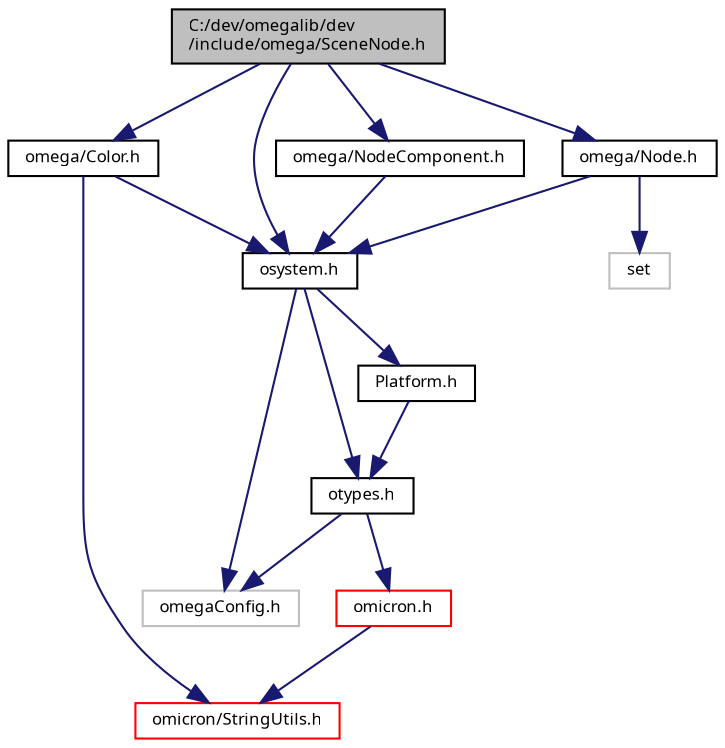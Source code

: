 digraph "C:/dev/omegalib/dev/include/omega/SceneNode.h"
{
  bgcolor="transparent";
  edge [fontname="FreeSans.ttf",fontsize="8",labelfontname="FreeSans.ttf",labelfontsize="8"];
  node [fontname="FreeSans.ttf",fontsize="8",shape=record];
  Node1 [label="C:/dev/omegalib/dev\l/include/omega/SceneNode.h",height=0.2,width=0.4,color="black", fillcolor="grey75", style="filled", fontcolor="black"];
  Node1 -> Node2 [color="midnightblue",fontsize="8",style="solid",fontname="FreeSans.ttf"];
  Node2 [label="osystem.h",height=0.2,width=0.4,color="black",URL="$include_2omega_2osystem_8h.html"];
  Node2 -> Node3 [color="midnightblue",fontsize="8",style="solid",fontname="FreeSans.ttf"];
  Node3 [label="omegaConfig.h",height=0.2,width=0.4,color="grey75"];
  Node2 -> Node4 [color="midnightblue",fontsize="8",style="solid",fontname="FreeSans.ttf"];
  Node4 [label="otypes.h",height=0.2,width=0.4,color="black",URL="$include_2omega_2otypes_8h.html"];
  Node4 -> Node3 [color="midnightblue",fontsize="8",style="solid",fontname="FreeSans.ttf"];
  Node4 -> Node5 [color="midnightblue",fontsize="8",style="solid",fontname="FreeSans.ttf"];
  Node5 [label="omicron.h",height=0.2,width=0.4,color="red",URL="$omicron_8h.html"];
  Node5 -> Node6 [color="midnightblue",fontsize="8",style="solid",fontname="FreeSans.ttf"];
  Node6 [label="omicron/StringUtils.h",height=0.2,width=0.4,color="red",URL="$_string_utils_8h.html"];
  Node2 -> Node7 [color="midnightblue",fontsize="8",style="solid",fontname="FreeSans.ttf"];
  Node7 [label="Platform.h",height=0.2,width=0.4,color="black",URL="$_platform_8h.html"];
  Node7 -> Node4 [color="midnightblue",fontsize="8",style="solid",fontname="FreeSans.ttf"];
  Node1 -> Node8 [color="midnightblue",fontsize="8",style="solid",fontname="FreeSans.ttf"];
  Node8 [label="omega/NodeComponent.h",height=0.2,width=0.4,color="black",URL="$_node_component_8h.html"];
  Node8 -> Node2 [color="midnightblue",fontsize="8",style="solid",fontname="FreeSans.ttf"];
  Node1 -> Node9 [color="midnightblue",fontsize="8",style="solid",fontname="FreeSans.ttf"];
  Node9 [label="omega/Node.h",height=0.2,width=0.4,color="black",URL="$_node_8h.html"];
  Node9 -> Node10 [color="midnightblue",fontsize="8",style="solid",fontname="FreeSans.ttf"];
  Node10 [label="set",height=0.2,width=0.4,color="grey75"];
  Node9 -> Node2 [color="midnightblue",fontsize="8",style="solid",fontname="FreeSans.ttf"];
  Node1 -> Node11 [color="midnightblue",fontsize="8",style="solid",fontname="FreeSans.ttf"];
  Node11 [label="omega/Color.h",height=0.2,width=0.4,color="black",URL="$_color_8h.html"];
  Node11 -> Node2 [color="midnightblue",fontsize="8",style="solid",fontname="FreeSans.ttf"];
  Node11 -> Node6 [color="midnightblue",fontsize="8",style="solid",fontname="FreeSans.ttf"];
}
